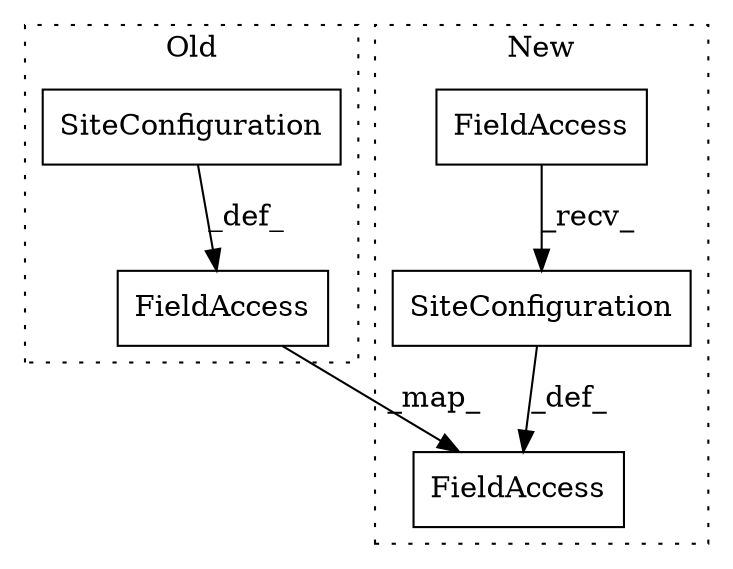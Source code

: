 digraph G {
subgraph cluster0 {
1 [label="SiteConfiguration" a="32" s="477" l="19" shape="box"];
5 [label="FieldAccess" a="22" s="465" l="11" shape="box"];
label = "Old";
style="dotted";
}
subgraph cluster1 {
2 [label="SiteConfiguration" a="32" s="483" l="19" shape="box"];
3 [label="FieldAccess" a="22" s="459" l="7" shape="box"];
4 [label="FieldAccess" a="22" s="447" l="11" shape="box"];
label = "New";
style="dotted";
}
1 -> 5 [label="_def_"];
2 -> 4 [label="_def_"];
3 -> 2 [label="_recv_"];
5 -> 4 [label="_map_"];
}